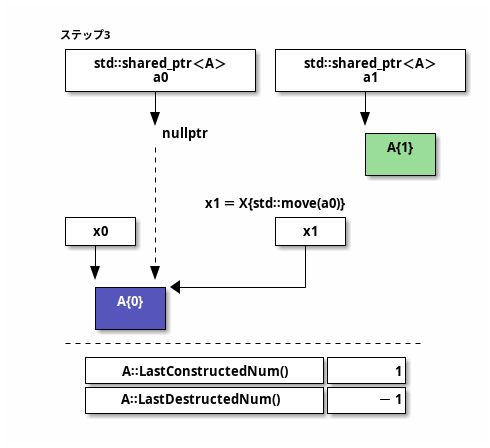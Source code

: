@startditaa
    ステップ3
    +------------------+ +------------------+
    |std꞉꞉shared_ptr＜A＞| |std꞉꞉shared_ptr＜A＞|
    |        a0        | |        a1        |
    +--------+---------+ +--------+---------+
             |                    |
             v                    v
             nullptr              +------+
             |                    | A{1} |
             :                    | cGRE |
             |                    +------+
             |
             | x1 ＝ X{std꞉꞉move(a0)}
    +------+ |           +------+   
    |  x0  | |           |  x1  |   
    +--+---+ |           +--+---+   
       |     |              |
       V     v              |
       +------+<------------+
       | A{0} |
       | cBLU |
       +------+

    -=-----------------------------------
      +-----------------------+-------+
      |A꞉꞉LastConstructedNum()|      1|
      +-----------------------+-------+
      |A꞉꞉LastDestructedNum() |     -1|
      +-----------------------+-------+
@endditaa
